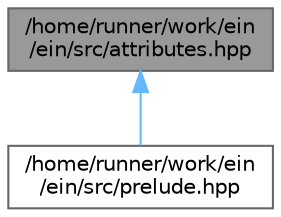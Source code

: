 digraph "/home/runner/work/ein/ein/src/attributes.hpp"
{
 // LATEX_PDF_SIZE
  bgcolor="transparent";
  edge [fontname=Helvetica,fontsize=10,labelfontname=Helvetica,labelfontsize=10];
  node [fontname=Helvetica,fontsize=10,shape=box,height=0.2,width=0.4];
  Node1 [id="Node000001",label="/home/runner/work/ein\l/ein/src/attributes.hpp",height=0.2,width=0.4,color="gray40", fillcolor="grey60", style="filled", fontcolor="black",tooltip="defines used to indicate useful attributes for the compiler"];
  Node1 -> Node2 [id="edge1_Node000001_Node000002",dir="back",color="steelblue1",style="solid",tooltip=" "];
  Node2 [id="Node000002",label="/home/runner/work/ein\l/ein/src/prelude.hpp",height=0.2,width=0.4,color="grey40", fillcolor="white", style="filled",URL="$de/d13/prelude_8hpp.html",tooltip="precompiled header hideincludegraph"];
}
